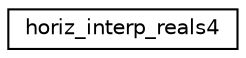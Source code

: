 digraph "Graphical Class Hierarchy"
{
 // INTERACTIVE_SVG=YES
 // LATEX_PDF_SIZE
  edge [fontname="Helvetica",fontsize="10",labelfontname="Helvetica",labelfontsize="10"];
  node [fontname="Helvetica",fontsize="10",shape=record];
  rankdir="LR";
  Node0 [label="horiz_interp_reals4",height=0.2,width=0.4,color="black", fillcolor="white", style="filled",URL="$structhoriz__interp__type__mod_1_1horiz__interp__reals4.html",tooltip="holds real(4) pointers for use in horiz_interp_type"];
}
